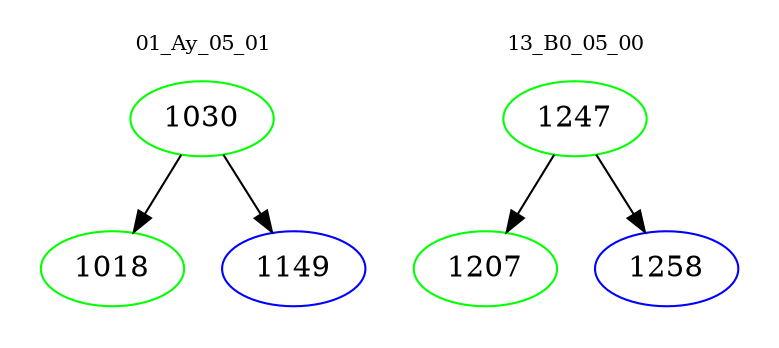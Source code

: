 digraph{
subgraph cluster_0 {
color = white
label = "01_Ay_05_01";
fontsize=10;
T0_1030 [label="1030", color="green"]
T0_1030 -> T0_1018 [color="black"]
T0_1018 [label="1018", color="green"]
T0_1030 -> T0_1149 [color="black"]
T0_1149 [label="1149", color="blue"]
}
subgraph cluster_1 {
color = white
label = "13_B0_05_00";
fontsize=10;
T1_1247 [label="1247", color="green"]
T1_1247 -> T1_1207 [color="black"]
T1_1207 [label="1207", color="green"]
T1_1247 -> T1_1258 [color="black"]
T1_1258 [label="1258", color="blue"]
}
}
